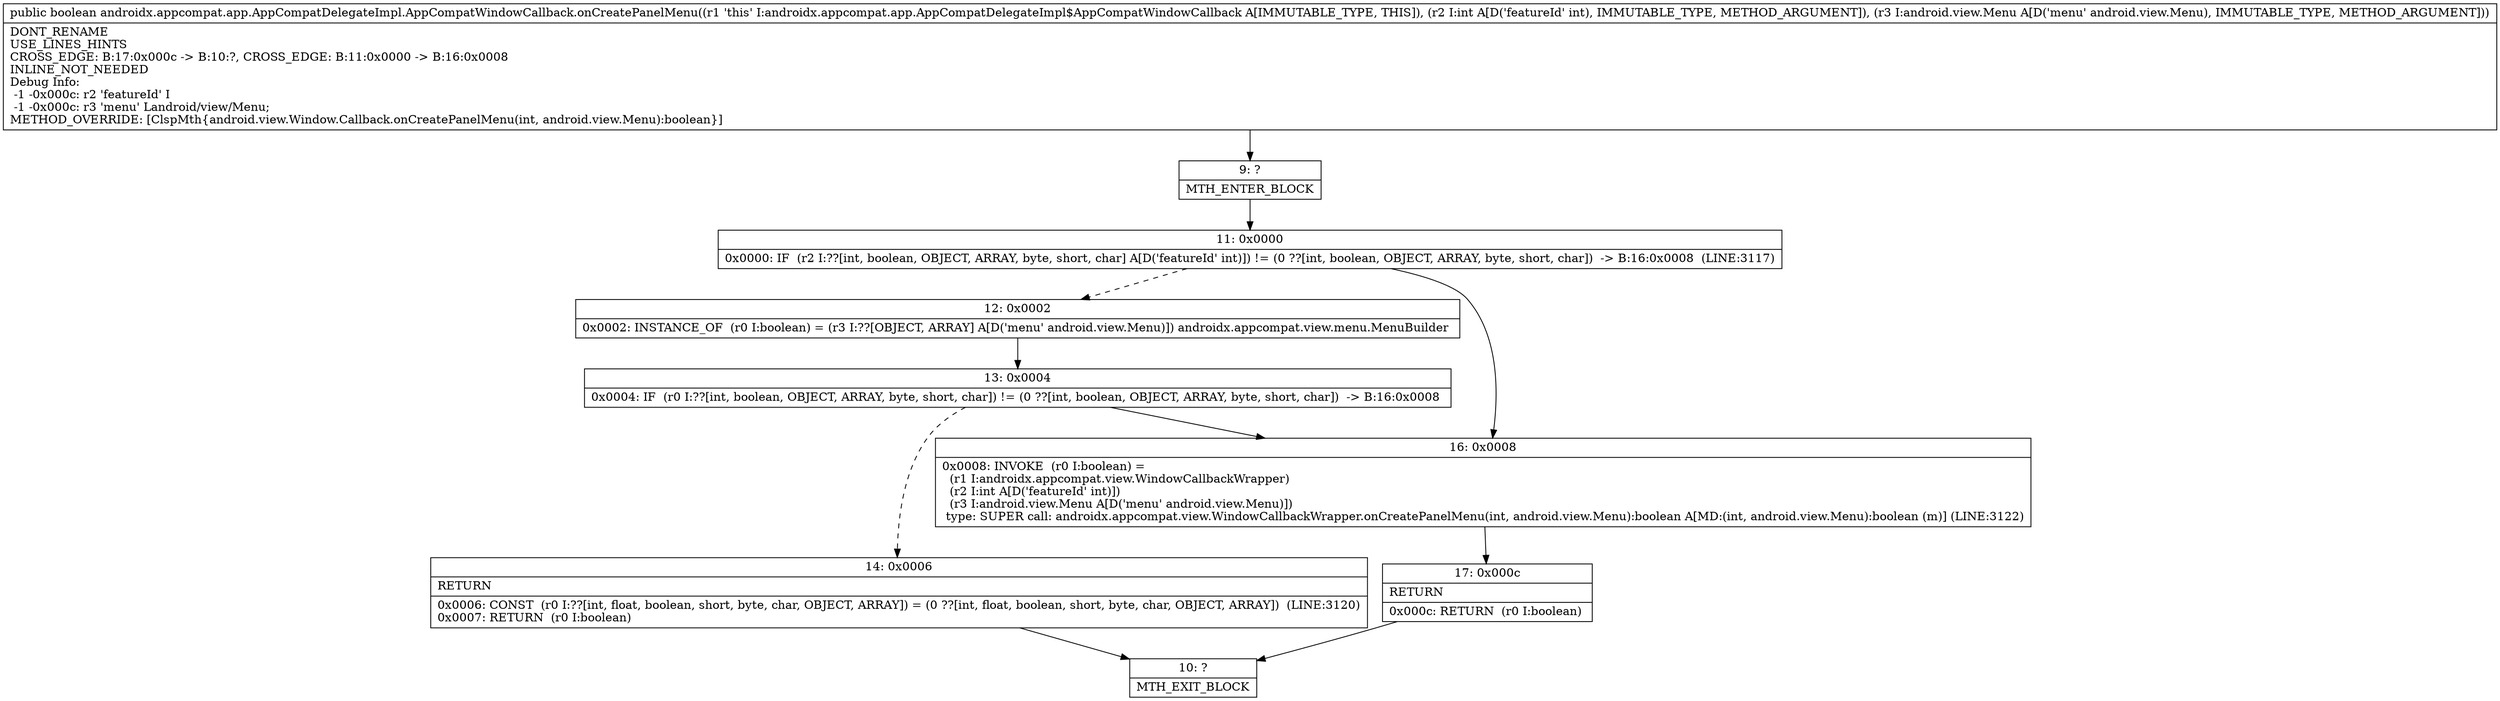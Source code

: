 digraph "CFG forandroidx.appcompat.app.AppCompatDelegateImpl.AppCompatWindowCallback.onCreatePanelMenu(ILandroid\/view\/Menu;)Z" {
Node_9 [shape=record,label="{9\:\ ?|MTH_ENTER_BLOCK\l}"];
Node_11 [shape=record,label="{11\:\ 0x0000|0x0000: IF  (r2 I:??[int, boolean, OBJECT, ARRAY, byte, short, char] A[D('featureId' int)]) != (0 ??[int, boolean, OBJECT, ARRAY, byte, short, char])  \-\> B:16:0x0008  (LINE:3117)\l}"];
Node_12 [shape=record,label="{12\:\ 0x0002|0x0002: INSTANCE_OF  (r0 I:boolean) = (r3 I:??[OBJECT, ARRAY] A[D('menu' android.view.Menu)]) androidx.appcompat.view.menu.MenuBuilder \l}"];
Node_13 [shape=record,label="{13\:\ 0x0004|0x0004: IF  (r0 I:??[int, boolean, OBJECT, ARRAY, byte, short, char]) != (0 ??[int, boolean, OBJECT, ARRAY, byte, short, char])  \-\> B:16:0x0008 \l}"];
Node_14 [shape=record,label="{14\:\ 0x0006|RETURN\l|0x0006: CONST  (r0 I:??[int, float, boolean, short, byte, char, OBJECT, ARRAY]) = (0 ??[int, float, boolean, short, byte, char, OBJECT, ARRAY])  (LINE:3120)\l0x0007: RETURN  (r0 I:boolean) \l}"];
Node_10 [shape=record,label="{10\:\ ?|MTH_EXIT_BLOCK\l}"];
Node_16 [shape=record,label="{16\:\ 0x0008|0x0008: INVOKE  (r0 I:boolean) = \l  (r1 I:androidx.appcompat.view.WindowCallbackWrapper)\l  (r2 I:int A[D('featureId' int)])\l  (r3 I:android.view.Menu A[D('menu' android.view.Menu)])\l type: SUPER call: androidx.appcompat.view.WindowCallbackWrapper.onCreatePanelMenu(int, android.view.Menu):boolean A[MD:(int, android.view.Menu):boolean (m)] (LINE:3122)\l}"];
Node_17 [shape=record,label="{17\:\ 0x000c|RETURN\l|0x000c: RETURN  (r0 I:boolean) \l}"];
MethodNode[shape=record,label="{public boolean androidx.appcompat.app.AppCompatDelegateImpl.AppCompatWindowCallback.onCreatePanelMenu((r1 'this' I:androidx.appcompat.app.AppCompatDelegateImpl$AppCompatWindowCallback A[IMMUTABLE_TYPE, THIS]), (r2 I:int A[D('featureId' int), IMMUTABLE_TYPE, METHOD_ARGUMENT]), (r3 I:android.view.Menu A[D('menu' android.view.Menu), IMMUTABLE_TYPE, METHOD_ARGUMENT]))  | DONT_RENAME\lUSE_LINES_HINTS\lCROSS_EDGE: B:17:0x000c \-\> B:10:?, CROSS_EDGE: B:11:0x0000 \-\> B:16:0x0008\lINLINE_NOT_NEEDED\lDebug Info:\l  \-1 \-0x000c: r2 'featureId' I\l  \-1 \-0x000c: r3 'menu' Landroid\/view\/Menu;\lMETHOD_OVERRIDE: [ClspMth\{android.view.Window.Callback.onCreatePanelMenu(int, android.view.Menu):boolean\}]\l}"];
MethodNode -> Node_9;Node_9 -> Node_11;
Node_11 -> Node_12[style=dashed];
Node_11 -> Node_16;
Node_12 -> Node_13;
Node_13 -> Node_14[style=dashed];
Node_13 -> Node_16;
Node_14 -> Node_10;
Node_16 -> Node_17;
Node_17 -> Node_10;
}

